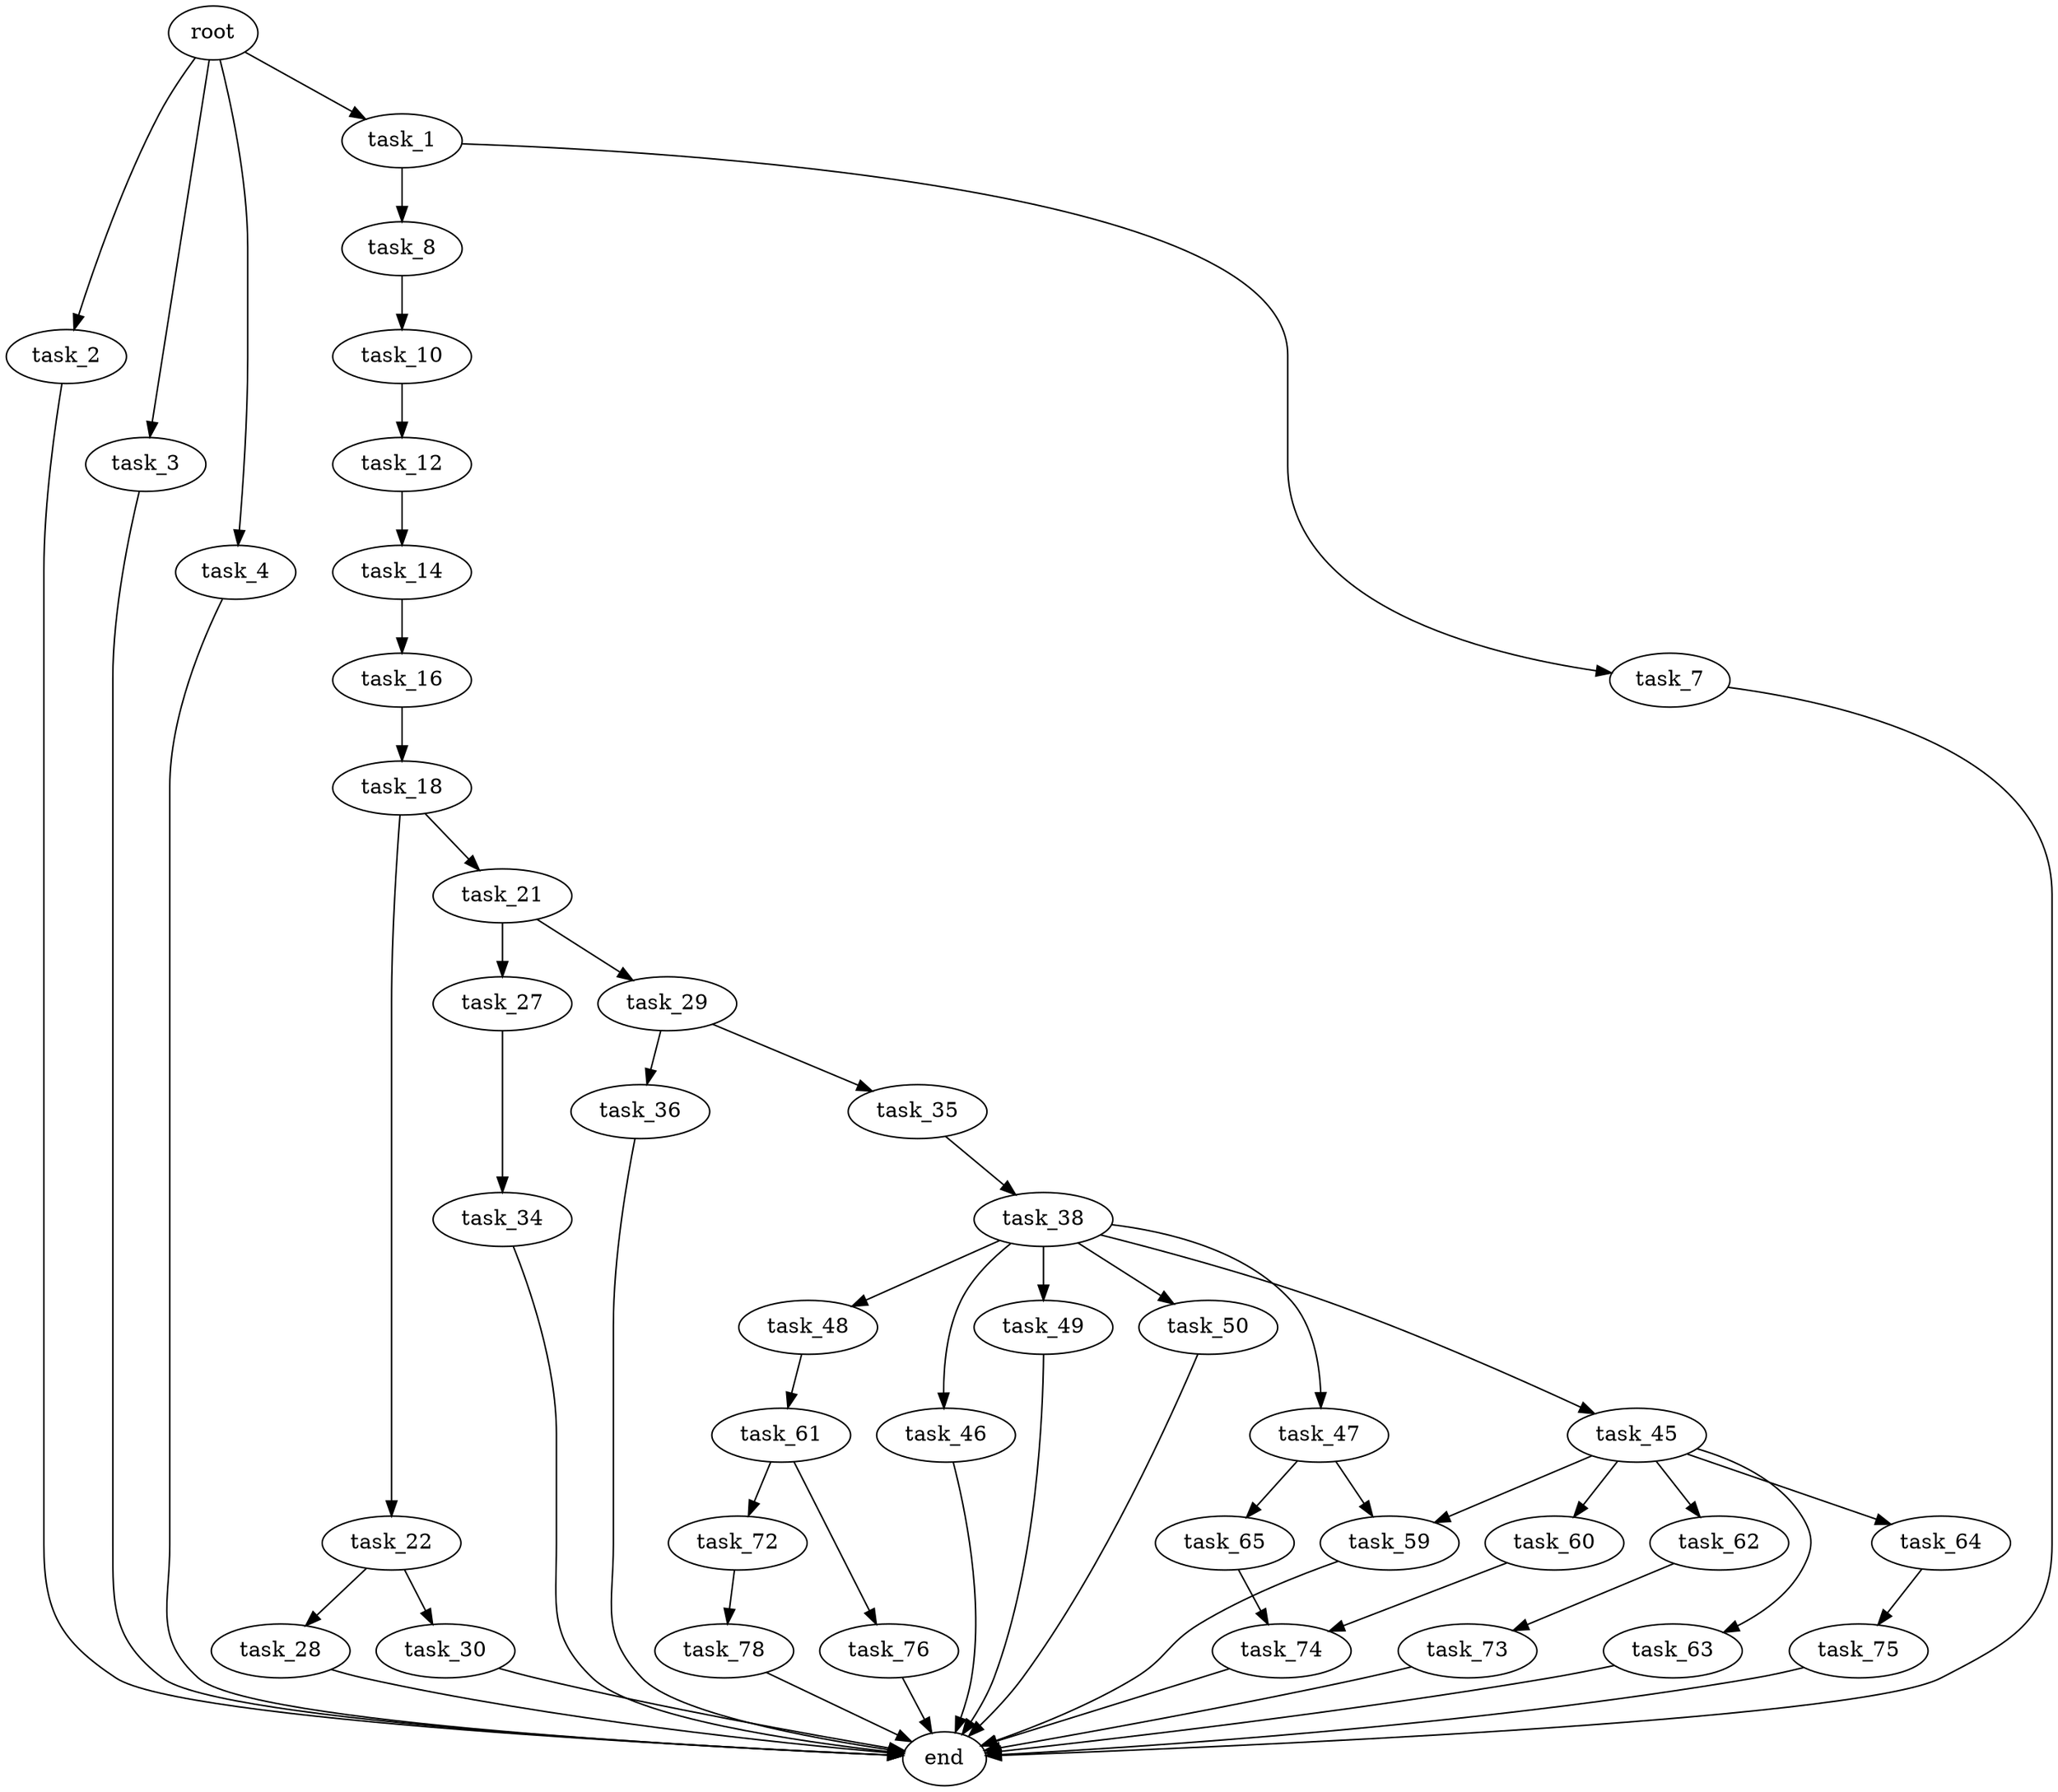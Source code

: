 digraph G {
  root [size="0.000000"];
  task_1 [size="8683332402.000000"];
  task_2 [size="16305145585.000000"];
  task_3 [size="6379811472.000000"];
  task_4 [size="49437077209.000000"];
  task_7 [size="231928233984.000000"];
  task_8 [size="440493420031.000000"];
  task_10 [size="126207559447.000000"];
  task_12 [size="8589934592.000000"];
  task_14 [size="68719476736.000000"];
  task_16 [size="24621283114.000000"];
  task_18 [size="134217728000.000000"];
  task_21 [size="146916286171.000000"];
  task_22 [size="75853414573.000000"];
  task_27 [size="7425480599.000000"];
  task_28 [size="1957278047.000000"];
  task_29 [size="231928233984.000000"];
  task_30 [size="549755813888.000000"];
  task_34 [size="5759337179.000000"];
  task_35 [size="31003002007.000000"];
  task_36 [size="68719476736.000000"];
  task_38 [size="5264284649.000000"];
  task_45 [size="185442071880.000000"];
  task_46 [size="9878786541.000000"];
  task_47 [size="7730917164.000000"];
  task_48 [size="368293445632.000000"];
  task_49 [size="68719476736.000000"];
  task_50 [size="4761858580.000000"];
  task_59 [size="134217728000.000000"];
  task_60 [size="81986385153.000000"];
  task_61 [size="510535270573.000000"];
  task_62 [size="927792619851.000000"];
  task_63 [size="747046137111.000000"];
  task_64 [size="192191804450.000000"];
  task_65 [size="55602521196.000000"];
  task_72 [size="549755813888.000000"];
  task_73 [size="1985204549.000000"];
  task_74 [size="3849585735.000000"];
  task_75 [size="134217728000.000000"];
  task_76 [size="531091776512.000000"];
  task_78 [size="16545466044.000000"];
  end [size="0.000000"];

  root -> task_1 [size="1.000000"];
  root -> task_2 [size="1.000000"];
  root -> task_3 [size="1.000000"];
  root -> task_4 [size="1.000000"];
  task_1 -> task_7 [size="301989888.000000"];
  task_1 -> task_8 [size="301989888.000000"];
  task_2 -> end [size="1.000000"];
  task_3 -> end [size="1.000000"];
  task_4 -> end [size="1.000000"];
  task_7 -> end [size="1.000000"];
  task_8 -> task_10 [size="536870912.000000"];
  task_10 -> task_12 [size="134217728.000000"];
  task_12 -> task_14 [size="33554432.000000"];
  task_14 -> task_16 [size="134217728.000000"];
  task_16 -> task_18 [size="536870912.000000"];
  task_18 -> task_21 [size="209715200.000000"];
  task_18 -> task_22 [size="209715200.000000"];
  task_21 -> task_27 [size="134217728.000000"];
  task_21 -> task_29 [size="134217728.000000"];
  task_22 -> task_28 [size="134217728.000000"];
  task_22 -> task_30 [size="134217728.000000"];
  task_27 -> task_34 [size="679477248.000000"];
  task_28 -> end [size="1.000000"];
  task_29 -> task_35 [size="301989888.000000"];
  task_29 -> task_36 [size="301989888.000000"];
  task_30 -> end [size="1.000000"];
  task_34 -> end [size="1.000000"];
  task_35 -> task_38 [size="838860800.000000"];
  task_36 -> end [size="1.000000"];
  task_38 -> task_45 [size="411041792.000000"];
  task_38 -> task_46 [size="411041792.000000"];
  task_38 -> task_47 [size="411041792.000000"];
  task_38 -> task_48 [size="411041792.000000"];
  task_38 -> task_49 [size="411041792.000000"];
  task_38 -> task_50 [size="411041792.000000"];
  task_45 -> task_59 [size="134217728.000000"];
  task_45 -> task_60 [size="134217728.000000"];
  task_45 -> task_62 [size="134217728.000000"];
  task_45 -> task_63 [size="134217728.000000"];
  task_45 -> task_64 [size="134217728.000000"];
  task_46 -> end [size="1.000000"];
  task_47 -> task_59 [size="679477248.000000"];
  task_47 -> task_65 [size="679477248.000000"];
  task_48 -> task_61 [size="411041792.000000"];
  task_49 -> end [size="1.000000"];
  task_50 -> end [size="1.000000"];
  task_59 -> end [size="1.000000"];
  task_60 -> task_74 [size="209715200.000000"];
  task_61 -> task_72 [size="411041792.000000"];
  task_61 -> task_76 [size="411041792.000000"];
  task_62 -> task_73 [size="838860800.000000"];
  task_63 -> end [size="1.000000"];
  task_64 -> task_75 [size="209715200.000000"];
  task_65 -> task_74 [size="75497472.000000"];
  task_72 -> task_78 [size="536870912.000000"];
  task_73 -> end [size="1.000000"];
  task_74 -> end [size="1.000000"];
  task_75 -> end [size="1.000000"];
  task_76 -> end [size="1.000000"];
  task_78 -> end [size="1.000000"];
}
